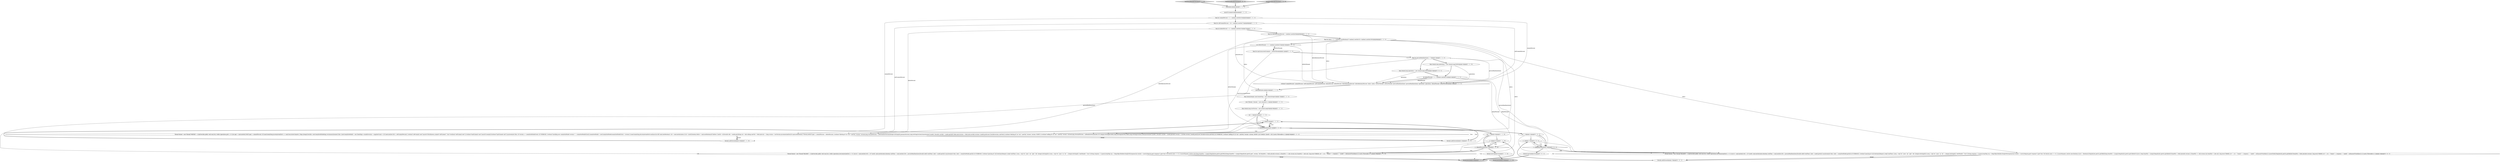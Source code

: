 digraph {
23 [style = filled, label = "int i = 0@@@135@@@['1', '1', '0']", fillcolor = white, shape = ellipse image = "AAA0AAABBB1BBB"];
22 [style = filled, label = "verbose(\"commitPercent\",commitPercent,\"softCommitPercent\",softCommitPercent,\"deletePercent\",deletePercent,\"deleteByQueryPercent\",deleteByQueryPercent,\"ndocs\",ndocs,\"nWriteThreads\",nWriteThreads,\"percentRealtimeQuery\",percentRealtimeQuery,\"operations\",operations,\"nReadThreads\",nReadThreads)@@@15@@@['1', '1', '1']", fillcolor = white, shape = ellipse image = "AAA0AAABBB1BBB"];
9 [style = filled, label = "final int percentRealtimeQuery = 75@@@12@@@['1', '1', '1']", fillcolor = white, shape = ellipse image = "AAA0AAABBB1BBB"];
18 [style = filled, label = "i++@@@137@@@['1', '1', '0']", fillcolor = white, shape = ellipse image = "AAA0AAABBB1BBB"];
36 [style = filled, label = "threads.add(thread)@@@178@@@['0', '0', '1']", fillcolor = white, shape = ellipse image = "AAA0AAABBB3BBB"];
13 [style = filled, label = "final int deleteByQueryPercent = random().nextInt(8)@@@8@@@['1', '1', '1']", fillcolor = white, shape = ellipse image = "AAA0AAABBB1BBB"];
20 [style = filled, label = "i++@@@22@@@['1', '1', '1']", fillcolor = white, shape = ellipse image = "AAA0AAABBB1BBB"];
12 [style = filled, label = "final AtomicLong operations = new AtomicLong(50000)@@@13@@@['1', '1', '0']", fillcolor = white, shape = ellipse image = "AAA0AAABBB1BBB"];
30 [style = filled, label = "testStressReorderVersions['0', '1', '0']", fillcolor = lightgray, shape = diamond image = "AAA0AAABBB2BBB"];
19 [style = filled, label = "int nWriteThreads = 5 + random().nextInt(25)@@@10@@@['1', '1', '1']", fillcolor = white, shape = ellipse image = "AAA0AAABBB1BBB"];
15 [style = filled, label = "thread.join()@@@184@@@['1', '1', '1']", fillcolor = lightgray, shape = ellipse image = "AAA0AAABBB1BBB"];
38 [style = filled, label = "testStressReorderVersions['0', '0', '1']", fillcolor = lightgray, shape = diamond image = "AAA0AAABBB3BBB"];
5 [style = filled, label = "final AtomicInteger numCommitting = new AtomicInteger()@@@17@@@['1', '1', '1']", fillcolor = white, shape = ellipse image = "AAA0AAABBB1BBB"];
10 [style = filled, label = "int i = 0@@@20@@@['1', '1', '1']", fillcolor = white, shape = ellipse image = "AAA0AAABBB1BBB"];
31 [style = filled, label = "i++@@@117@@@['0', '0', '1']", fillcolor = white, shape = ellipse image = "AAA0AAABBB3BBB"];
17 [style = filled, label = "i < nReadThreads@@@136@@@['1', '1', '0']", fillcolor = white, shape = diamond image = "AAA0AAABBB1BBB"];
27 [style = filled, label = "Thread thread = new Thread(\"READER\" + i){@Override public void run(){try {while (operations.decrementAndGet() >= 0) {int id = rand.nextInt(100) < 25? lastId: rand.nextInt(ndocs)boolean realTime = rand.nextInt(100) < percentRealtimeQueryDocInfo infoif (realTime) {info = model.get(id)}{synchronized (this) {info = committedModel.get(id)}}if (VERBOSE) {verbose(\"querying id\",id)}SolrQueryRequest sreqif (realTime) {sreq = req(\"wt\",\"json\",\"qt\",\"/get\",\"ids\",Integer.toString(id))}{sreq = req(\"wt\",\"json\",\"q\",\"id:\" + Integer.toString(id),\"omitHeader\",\"true\")}String response = h.query(sreq)Map rsp = (Map)ObjectBuilder.fromJSON(response)List doclist = (List)(((Map)rsp.get(\"response\")).get(\"docs\"))if (doclist.size() == 0) {}{assertEquals(1,doclist.size())long foundVal = (Long)(((Map)doclist.get(0)).get(FIELD))long foundVer = (Long)(((Map)doclist.get(0)).get(\"_version_\"))if (foundVer < Math.abs(info.version) || (foundVer == info.version && foundVal != info.val)) {log.error(\"ERROR, id=\" + id + \" found=\" + response + \" model\" + info)assertTrue(false)}}}}catch (Throwable e) }}@@@138@@@['1', '1', '0']", fillcolor = white, shape = ellipse image = "AAA0AAABBB1BBB"];
24 [style = filled, label = "List<Thread> threads = new ArrayList<>()@@@18@@@['1', '1', '1']", fillcolor = white, shape = ellipse image = "AAA0AAABBB1BBB"];
4 [style = filled, label = "final int deletePercent = 4 + random().nextInt(25)@@@7@@@['1', '1', '1']", fillcolor = white, shape = ellipse image = "AAA0AAABBB1BBB"];
34 [style = filled, label = "int i = 0@@@115@@@['0', '0', '1']", fillcolor = white, shape = ellipse image = "AAA0AAABBB3BBB"];
3 [style = filled, label = "final int ndocs = 5 + (random().nextBoolean()? random().nextInt(25): random().nextInt(200))@@@9@@@['1', '1', '1']", fillcolor = white, shape = ellipse image = "AAA0AAABBB1BBB"];
16 [style = filled, label = "final AtomicLong testVersion = new AtomicLong(0)@@@19@@@['1', '1', '1']", fillcolor = white, shape = ellipse image = "AAA0AAABBB1BBB"];
29 [style = filled, label = "thread.start()@@@191@@@['1', '1', '0']", fillcolor = white, shape = ellipse image = "AAA0AAABBB1BBB"];
14 [style = filled, label = "int nReadThreads = 5 + random().nextInt(25)@@@14@@@['1', '1', '1']", fillcolor = white, shape = ellipse image = "AAA0AAABBB1BBB"];
8 [style = filled, label = "thread.join()@@@194@@@['1', '1', '0']", fillcolor = lightgray, shape = ellipse image = "AAA0AAABBB1BBB"];
32 [style = filled, label = "threads.add(thread)@@@113@@@['0', '0', '1']", fillcolor = white, shape = ellipse image = "AAA0AAABBB3BBB"];
2 [style = filled, label = "testStressReorderVersions['1', '0', '0']", fillcolor = lightgray, shape = diamond image = "AAA0AAABBB1BBB"];
0 [style = filled, label = "clearIndex()@@@3@@@['1', '1', '1']", fillcolor = white, shape = ellipse image = "AAA0AAABBB1BBB"];
1 [style = filled, label = "final int maxConcurrentCommits = nWriteThreads@@@11@@@['1', '1', '1']", fillcolor = white, shape = ellipse image = "AAA0AAABBB1BBB"];
33 [style = filled, label = "Thread thread = new Thread(\"READER\" + i){@Override public void run(){try {while (operations.decrementAndGet() >= 0) {int id = rand.nextInt(100) < 25? lastId: rand.nextInt(ndocs)boolean realTime = rand.nextInt(100) < percentRealtimeQueryDocInfo infoif (realTime) {info = model.get(id)}{synchronized (this) {info = committedModel.get(id)}}if (VERBOSE) {verbose(\"querying id\",id)}SolrQueryRequest sreqif (realTime) {sreq = req(\"wt\",\"json\",\"qt\",\"/get\",\"ids\",Integer.toString(id))}{sreq = req(\"wt\",\"json\",\"q\",\"id:\" + Integer.toString(id),\"omitHeader\",\"true\")}String response = h.query(sreq)Map rsp = (Map)ObjectBuilder.fromJSON(response)List doclist = (List)(((Map)rsp.get(\"response\")).get(\"docs\"))if (doclist.size() == 0) {}{assertEquals(1,doclist.size())boolean isLive = (Boolean)(((Map)doclist.get(0)).get(lfield))long foundVer = (Long)(((Map)doclist.get(0)).get(vfield))if (isLive) {long foundVal = (Long)(((Map)doclist.get(0)).get(field))if (foundVer < Math.abs(info.version) || (foundVer == info.version && foundVal != info.val)) {log.error(\"ERROR, id=\" + id + \" found=\" + response + \" model\" + info)assertTrue(false)}}{assertNull(((Map)doclist.get(0)).get(field))if (foundVer < Math.abs(info.version)) {log.error(\"ERROR, id=\" + id + \" found=\" + response + \" model\" + info)assertTrue(false)}}}}}catch (Throwable e) }}@@@118@@@['0', '0', '1']", fillcolor = white, shape = ellipse image = "AAA0AAABBB3BBB"];
6 [style = filled, label = "Thread thread = new Thread(\"WRITER\" + i){@Override public void run(){try {while (operations.get() > 0) {int oper = rand.nextInt(100)if (oper < commitPercent) {if (numCommitting.incrementAndGet() <= maxConcurrentCommits) {Map<Integer,DocInfo> newCommittedModellong versionsynchronized (this) {newCommittedModel = new HashMap<>(model)version = snapshotCount++}if (rand.nextInt(100) < softCommitPercent) {verbose(\"softCommit start\")assertU(TestHarness.commit(\"softCommit\",\"true\"))verbose(\"softCommit end\")}{verbose(\"hardCommit start\")assertU(commit())verbose(\"hardCommit end\")}synchronized (this) {if (version >= committedModelClock) {if (VERBOSE) {verbose(\"installing new committedModel version=\" + committedModelClock)}committedModel = newCommittedModelcommittedModelClock = version}}}numCommitting.decrementAndGet()continue}int idif (rand.nextBoolean()) {id = rand.nextInt(ndocs)}{id = lastId}boolean before = rand.nextBoolean()if (before) {lastId = id}DocInfo info = model.get(id)long val = info.vallong nextVal = Math.abs(val) + 1long version = testVersion.incrementAndGet()if (rand.nextBoolean()) Thread.yield()if (oper < commitPercent + deletePercent) {verbose(\"deleting id\",id,\"val=\",nextVal,\"version\",version)Long returnedVersion = deleteAndGetVersion(Integer.toString(id),params(dversion,Long.toString(version)))synchronized (model) {DocInfo currInfo = model.get(id)if (Math.abs(version) > Math.abs(currInfo.version)) {model.put(id,new DocInfo(version,-nextVal))}}verbose(\"deleting id\",id,\"val=\",nextVal,\"version\",version,\"DONE\")}{verbose(\"adding id\",id,\"val=\",nextVal,\"version\",version)Long returnedVersion = addAndGetVersion(sdoc(\"id\",Integer.toString(id),field,Long.toString(nextVal),vfield,Long.toString(version)),null)synchronized (model) {DocInfo currInfo = model.get(id)if (version > currInfo.version) {model.put(id,new DocInfo(version,nextVal))}}if (VERBOSE) {verbose(\"adding id\",id,\"val=\",nextVal,\"version\",version,\"DONE\")}}if (!before) {lastId = id}}}catch (Throwable e) }}@@@23@@@['1', '1', '1']", fillcolor = white, shape = ellipse image = "AAA0AAABBB1BBB"];
7 [style = filled, label = "final int softCommitPercent = 30 + random().nextInt(75)@@@6@@@['1', '1', '1']", fillcolor = white, shape = ellipse image = "AAA0AAABBB1BBB"];
25 [style = filled, label = "i < nWriteThreads@@@21@@@['1', '1', '1']", fillcolor = white, shape = diamond image = "AAA0AAABBB1BBB"];
35 [style = filled, label = "thread.start()@@@181@@@['0', '0', '1']", fillcolor = white, shape = ellipse image = "AAA0AAABBB3BBB"];
28 [style = filled, label = "final int commitPercent = 5 + random().nextInt(20)@@@5@@@['1', '1', '1']", fillcolor = white, shape = ellipse image = "AAA0AAABBB1BBB"];
21 [style = filled, label = "threads.add(thread)@@@133@@@['1', '1', '0']", fillcolor = white, shape = ellipse image = "AAA0AAABBB1BBB"];
37 [style = filled, label = "i < nReadThreads@@@116@@@['0', '0', '1']", fillcolor = white, shape = diamond image = "AAA0AAABBB3BBB"];
26 [style = filled, label = "initModel(ndocs)@@@16@@@['1', '1', '1']", fillcolor = white, shape = ellipse image = "AAA0AAABBB1BBB"];
39 [style = filled, label = "final AtomicLong operations = new AtomicLong(10000)@@@13@@@['0', '0', '1']", fillcolor = white, shape = ellipse image = "AAA0AAABBB3BBB"];
11 [style = filled, label = "assertU(commit())@@@4@@@['1', '1', '1']", fillcolor = white, shape = ellipse image = "AAA0AAABBB1BBB"];
29->8 [style = bold, label=""];
37->35 [style = bold, label=""];
28->22 [style = solid, label="commitPercent"];
14->37 [style = solid, label="nReadThreads"];
14->17 [style = solid, label="nReadThreads"];
20->25 [style = solid, label="i"];
25->21 [style = dotted, label="true"];
23->17 [style = solid, label="i"];
37->33 [style = bold, label=""];
33->36 [style = solid, label="thread"];
20->25 [style = bold, label=""];
6->21 [style = bold, label=""];
31->33 [style = solid, label="i"];
17->15 [style = dotted, label="true"];
3->26 [style = solid, label="ndocs"];
6->32 [style = bold, label=""];
7->22 [style = solid, label="softCommitPercent"];
3->33 [style = solid, label="ndocs"];
23->18 [style = solid, label="i"];
10->25 [style = solid, label="i"];
28->6 [style = solid, label="commitPercent"];
9->12 [style = bold, label=""];
31->37 [style = solid, label="i"];
17->18 [style = dotted, label="true"];
39->14 [style = bold, label=""];
9->39 [style = bold, label=""];
31->37 [style = bold, label=""];
1->9 [style = bold, label=""];
17->27 [style = bold, label=""];
9->22 [style = solid, label="percentRealtimeQuery"];
1->6 [style = solid, label="maxConcurrentCommits"];
12->14 [style = bold, label=""];
25->20 [style = dotted, label="true"];
25->34 [style = bold, label=""];
14->22 [style = solid, label="nReadThreads"];
3->6 [style = solid, label="ndocs"];
25->32 [style = dotted, label="true"];
19->22 [style = solid, label="nWriteThreads"];
23->27 [style = solid, label="i"];
0->11 [style = bold, label=""];
10->20 [style = solid, label="i"];
32->20 [style = bold, label=""];
4->6 [style = solid, label="deletePercent"];
21->20 [style = bold, label=""];
5->24 [style = bold, label=""];
7->6 [style = solid, label="softCommitPercent"];
35->15 [style = bold, label=""];
38->0 [style = bold, label=""];
11->28 [style = bold, label=""];
37->36 [style = dotted, label="true"];
14->22 [style = bold, label=""];
13->22 [style = solid, label="deleteByQueryPercent"];
34->33 [style = solid, label="i"];
15->18 [style = bold, label=""];
10->6 [style = solid, label="i"];
27->15 [style = bold, label=""];
20->6 [style = solid, label="i"];
16->10 [style = bold, label=""];
34->31 [style = solid, label="i"];
9->33 [style = solid, label="percentRealtimeQuery"];
24->16 [style = bold, label=""];
3->19 [style = bold, label=""];
37->33 [style = dotted, label="true"];
30->0 [style = bold, label=""];
13->3 [style = bold, label=""];
4->13 [style = bold, label=""];
2->0 [style = bold, label=""];
23->17 [style = bold, label=""];
25->6 [style = bold, label=""];
17->29 [style = bold, label=""];
25->23 [style = bold, label=""];
28->7 [style = bold, label=""];
19->1 [style = bold, label=""];
9->27 [style = solid, label="percentRealtimeQuery"];
13->6 [style = solid, label="deleteByQueryPercent"];
25->6 [style = dotted, label="true"];
19->25 [style = solid, label="nWriteThreads"];
10->25 [style = bold, label=""];
6->32 [style = solid, label="thread"];
18->27 [style = solid, label="i"];
12->22 [style = solid, label="operations"];
22->26 [style = bold, label=""];
26->5 [style = bold, label=""];
7->4 [style = bold, label=""];
36->31 [style = bold, label=""];
12->39 [style = dashed, label="0"];
18->17 [style = solid, label="i"];
17->27 [style = dotted, label="true"];
3->22 [style = solid, label="ndocs"];
18->17 [style = bold, label=""];
3->27 [style = solid, label="ndocs"];
37->31 [style = dotted, label="true"];
4->22 [style = solid, label="deletePercent"];
39->22 [style = solid, label="operations"];
33->36 [style = bold, label=""];
34->37 [style = solid, label="i"];
6->21 [style = solid, label="thread"];
34->37 [style = bold, label=""];
19->1 [style = solid, label="nWriteThreads"];
27->15 [style = solid, label="thread"];
}
